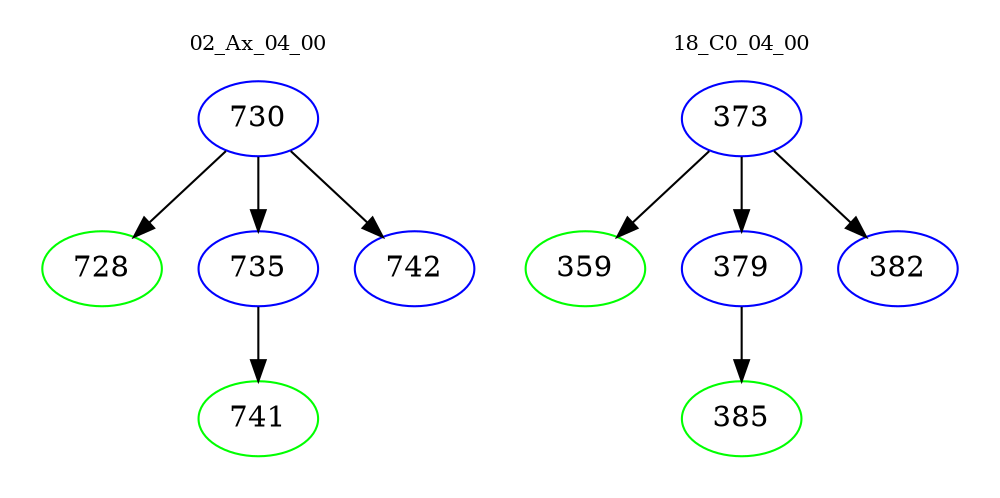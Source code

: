 digraph{
subgraph cluster_0 {
color = white
label = "02_Ax_04_00";
fontsize=10;
T0_730 [label="730", color="blue"]
T0_730 -> T0_728 [color="black"]
T0_728 [label="728", color="green"]
T0_730 -> T0_735 [color="black"]
T0_735 [label="735", color="blue"]
T0_735 -> T0_741 [color="black"]
T0_741 [label="741", color="green"]
T0_730 -> T0_742 [color="black"]
T0_742 [label="742", color="blue"]
}
subgraph cluster_1 {
color = white
label = "18_C0_04_00";
fontsize=10;
T1_373 [label="373", color="blue"]
T1_373 -> T1_359 [color="black"]
T1_359 [label="359", color="green"]
T1_373 -> T1_379 [color="black"]
T1_379 [label="379", color="blue"]
T1_379 -> T1_385 [color="black"]
T1_385 [label="385", color="green"]
T1_373 -> T1_382 [color="black"]
T1_382 [label="382", color="blue"]
}
}
